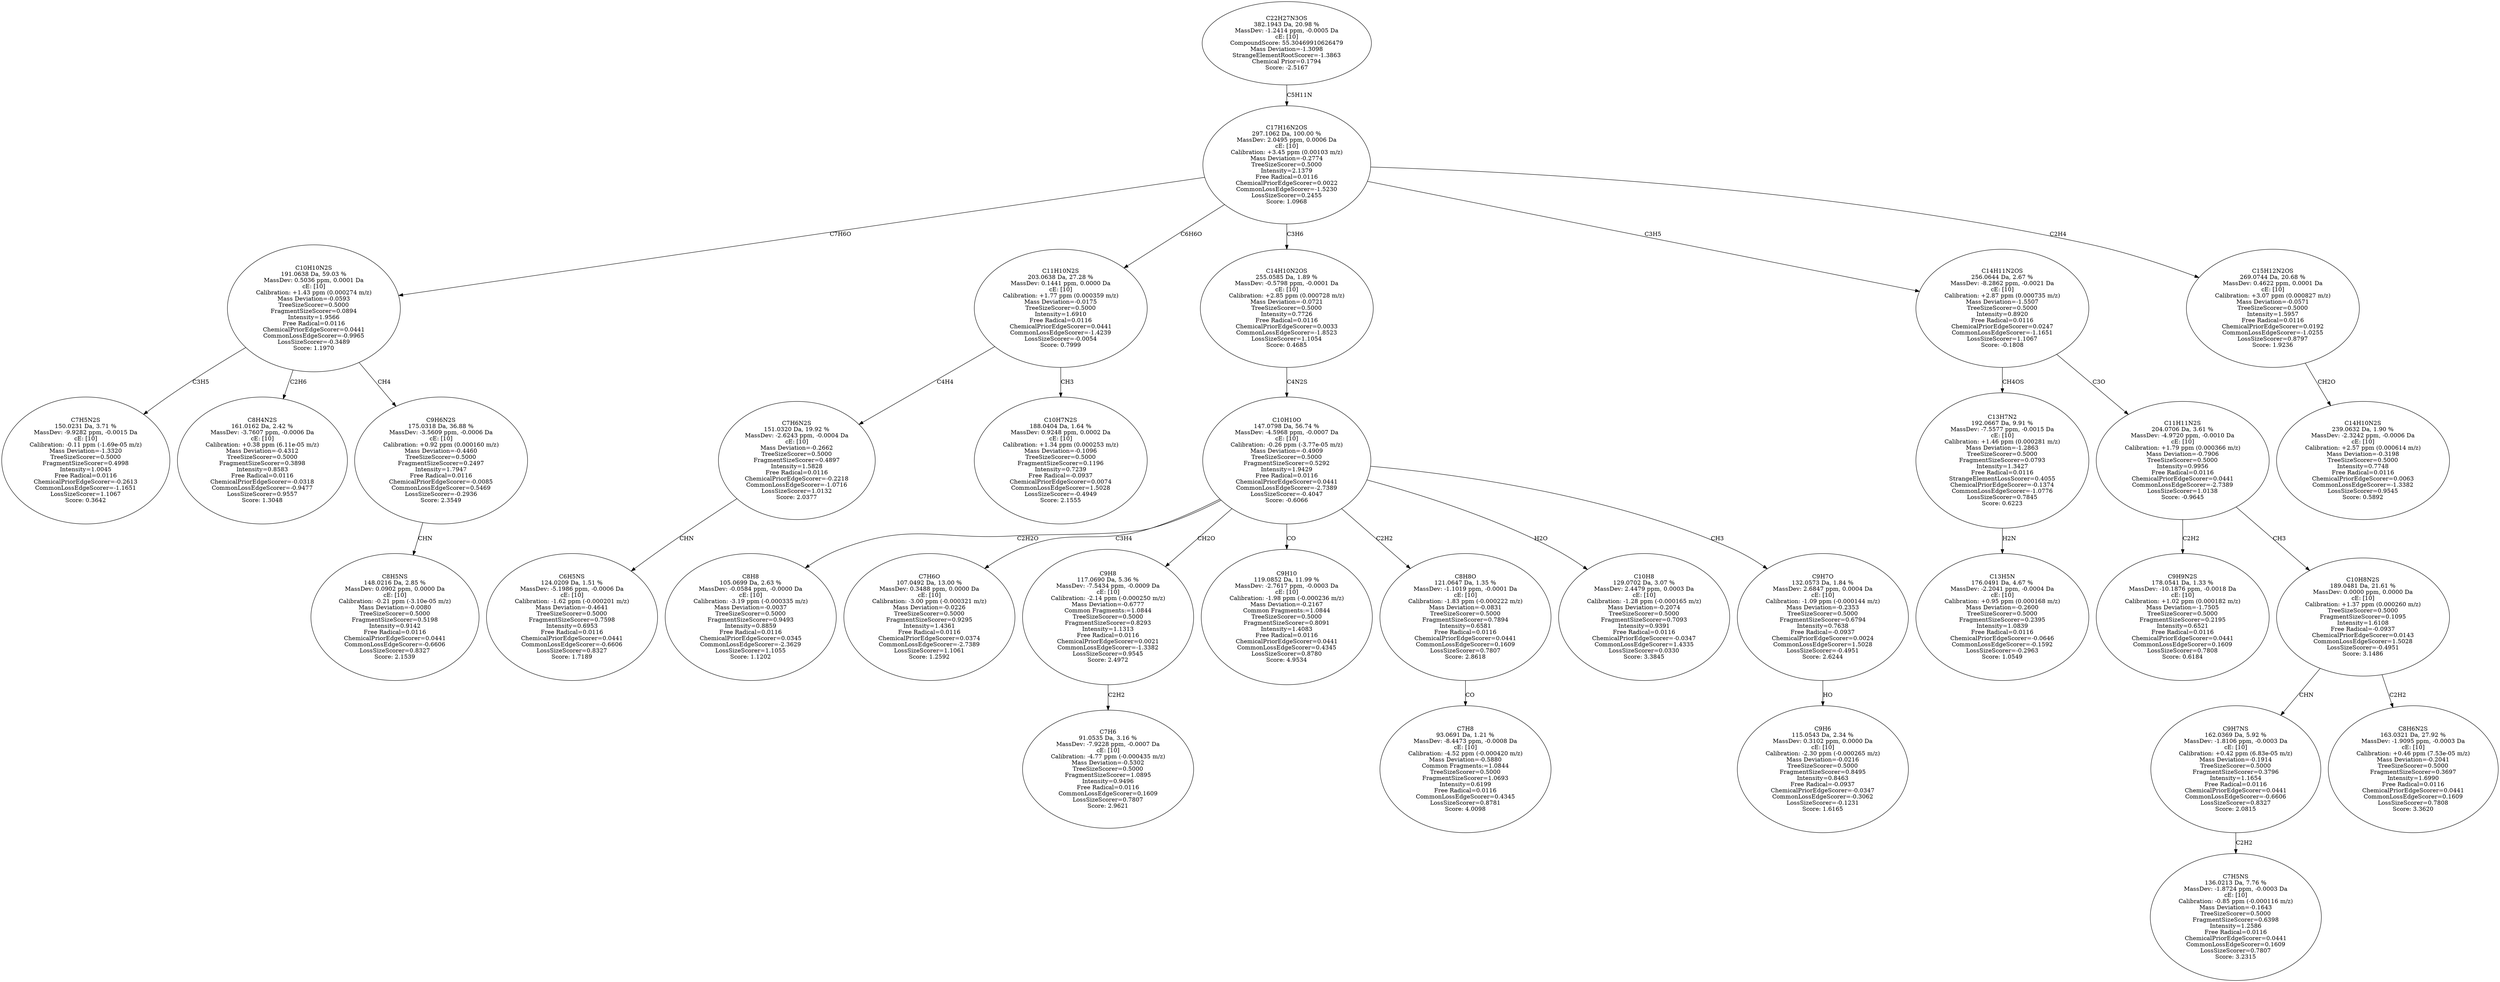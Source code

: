 strict digraph {
v1 [label="C7H5N2S\n150.0231 Da, 3.71 %\nMassDev: -9.9282 ppm, -0.0015 Da\ncE: [10]\nCalibration: -0.11 ppm (-1.69e-05 m/z)\nMass Deviation=-1.3320\nTreeSizeScorer=0.5000\nFragmentSizeScorer=0.4998\nIntensity=1.0045\nFree Radical=0.0116\nChemicalPriorEdgeScorer=-0.2613\nCommonLossEdgeScorer=-1.1651\nLossSizeScorer=1.1067\nScore: 0.3642"];
v2 [label="C8H4N2S\n161.0162 Da, 2.42 %\nMassDev: -3.7607 ppm, -0.0006 Da\ncE: [10]\nCalibration: +0.38 ppm (6.11e-05 m/z)\nMass Deviation=-0.4312\nTreeSizeScorer=0.5000\nFragmentSizeScorer=0.3898\nIntensity=0.8583\nFree Radical=0.0116\nChemicalPriorEdgeScorer=-0.0318\nCommonLossEdgeScorer=-0.9477\nLossSizeScorer=0.9557\nScore: 1.3048"];
v3 [label="C8H5NS\n148.0216 Da, 2.85 %\nMassDev: 0.0902 ppm, 0.0000 Da\ncE: [10]\nCalibration: -0.21 ppm (-3.10e-05 m/z)\nMass Deviation=-0.0080\nTreeSizeScorer=0.5000\nFragmentSizeScorer=0.5198\nIntensity=0.9142\nFree Radical=0.0116\nChemicalPriorEdgeScorer=0.0441\nCommonLossEdgeScorer=-0.6606\nLossSizeScorer=0.8327\nScore: 2.1539"];
v4 [label="C9H6N2S\n175.0318 Da, 36.88 %\nMassDev: -3.5609 ppm, -0.0006 Da\ncE: [10]\nCalibration: +0.92 ppm (0.000160 m/z)\nMass Deviation=-0.4460\nTreeSizeScorer=0.5000\nFragmentSizeScorer=0.2497\nIntensity=1.7947\nFree Radical=0.0116\nChemicalPriorEdgeScorer=-0.0085\nCommonLossEdgeScorer=0.5469\nLossSizeScorer=-0.2936\nScore: 2.3549"];
v5 [label="C10H10N2S\n191.0638 Da, 59.03 %\nMassDev: 0.5036 ppm, 0.0001 Da\ncE: [10]\nCalibration: +1.43 ppm (0.000274 m/z)\nMass Deviation=-0.0593\nTreeSizeScorer=0.5000\nFragmentSizeScorer=0.0894\nIntensity=1.9566\nFree Radical=0.0116\nChemicalPriorEdgeScorer=0.0441\nCommonLossEdgeScorer=-0.9965\nLossSizeScorer=-0.3489\nScore: 1.1970"];
v6 [label="C6H5NS\n124.0209 Da, 1.51 %\nMassDev: -5.1986 ppm, -0.0006 Da\ncE: [10]\nCalibration: -1.62 ppm (-0.000201 m/z)\nMass Deviation=-0.4641\nTreeSizeScorer=0.5000\nFragmentSizeScorer=0.7598\nIntensity=0.6953\nFree Radical=0.0116\nChemicalPriorEdgeScorer=0.0441\nCommonLossEdgeScorer=-0.6606\nLossSizeScorer=0.8327\nScore: 1.7189"];
v7 [label="C7H6N2S\n151.0320 Da, 19.92 %\nMassDev: -2.6243 ppm, -0.0004 Da\ncE: [10]\nMass Deviation=-0.2662\nTreeSizeScorer=0.5000\nFragmentSizeScorer=0.4897\nIntensity=1.5828\nFree Radical=0.0116\nChemicalPriorEdgeScorer=-0.2218\nCommonLossEdgeScorer=-1.0716\nLossSizeScorer=1.0132\nScore: 2.0377"];
v8 [label="C10H7N2S\n188.0404 Da, 1.64 %\nMassDev: 0.9248 ppm, 0.0002 Da\ncE: [10]\nCalibration: +1.34 ppm (0.000253 m/z)\nMass Deviation=-0.1096\nTreeSizeScorer=0.5000\nFragmentSizeScorer=0.1196\nIntensity=0.7239\nFree Radical=-0.0937\nChemicalPriorEdgeScorer=0.0074\nCommonLossEdgeScorer=1.5028\nLossSizeScorer=-0.4949\nScore: 2.1555"];
v9 [label="C11H10N2S\n203.0638 Da, 27.28 %\nMassDev: 0.1441 ppm, 0.0000 Da\ncE: [10]\nCalibration: +1.77 ppm (0.000359 m/z)\nMass Deviation=-0.0175\nTreeSizeScorer=0.5000\nIntensity=1.6910\nFree Radical=0.0116\nChemicalPriorEdgeScorer=0.0441\nCommonLossEdgeScorer=-1.4239\nLossSizeScorer=-0.0054\nScore: 0.7999"];
v10 [label="C8H8\n105.0699 Da, 2.63 %\nMassDev: -0.0584 ppm, -0.0000 Da\ncE: [10]\nCalibration: -3.19 ppm (-0.000335 m/z)\nMass Deviation=-0.0037\nTreeSizeScorer=0.5000\nFragmentSizeScorer=0.9493\nIntensity=0.8859\nFree Radical=0.0116\nChemicalPriorEdgeScorer=0.0345\nCommonLossEdgeScorer=-2.3629\nLossSizeScorer=1.1055\nScore: 1.1202"];
v11 [label="C7H6O\n107.0492 Da, 13.00 %\nMassDev: 0.3488 ppm, 0.0000 Da\ncE: [10]\nCalibration: -3.00 ppm (-0.000321 m/z)\nMass Deviation=-0.0226\nTreeSizeScorer=0.5000\nFragmentSizeScorer=0.9295\nIntensity=1.4361\nFree Radical=0.0116\nChemicalPriorEdgeScorer=0.0374\nCommonLossEdgeScorer=-2.7389\nLossSizeScorer=1.1061\nScore: 1.2592"];
v12 [label="C7H6\n91.0535 Da, 3.16 %\nMassDev: -7.9228 ppm, -0.0007 Da\ncE: [10]\nCalibration: -4.77 ppm (-0.000435 m/z)\nMass Deviation=-0.5302\nTreeSizeScorer=0.5000\nFragmentSizeScorer=1.0895\nIntensity=0.9496\nFree Radical=0.0116\nCommonLossEdgeScorer=0.1609\nLossSizeScorer=0.7807\nScore: 2.9621"];
v13 [label="C9H8\n117.0690 Da, 5.36 %\nMassDev: -7.5434 ppm, -0.0009 Da\ncE: [10]\nCalibration: -2.14 ppm (-0.000250 m/z)\nMass Deviation=-0.6777\nCommon Fragments:=1.0844\nTreeSizeScorer=0.5000\nFragmentSizeScorer=0.8293\nIntensity=1.1313\nFree Radical=0.0116\nChemicalPriorEdgeScorer=0.0021\nCommonLossEdgeScorer=-1.3382\nLossSizeScorer=0.9545\nScore: 2.4972"];
v14 [label="C9H10\n119.0852 Da, 11.99 %\nMassDev: -2.7617 ppm, -0.0003 Da\ncE: [10]\nCalibration: -1.98 ppm (-0.000236 m/z)\nMass Deviation=-0.2167\nCommon Fragments:=1.0844\nTreeSizeScorer=0.5000\nFragmentSizeScorer=0.8091\nIntensity=1.4083\nFree Radical=0.0116\nChemicalPriorEdgeScorer=0.0441\nCommonLossEdgeScorer=0.4345\nLossSizeScorer=0.8780\nScore: 4.9534"];
v15 [label="C7H8\n93.0691 Da, 1.21 %\nMassDev: -8.4473 ppm, -0.0008 Da\ncE: [10]\nCalibration: -4.52 ppm (-0.000420 m/z)\nMass Deviation=-0.5880\nCommon Fragments:=1.0844\nTreeSizeScorer=0.5000\nFragmentSizeScorer=1.0693\nIntensity=0.6199\nFree Radical=0.0116\nCommonLossEdgeScorer=0.4345\nLossSizeScorer=0.8781\nScore: 4.0098"];
v16 [label="C8H8O\n121.0647 Da, 1.35 %\nMassDev: -1.1019 ppm, -0.0001 Da\ncE: [10]\nCalibration: -1.83 ppm (-0.000222 m/z)\nMass Deviation=-0.0831\nTreeSizeScorer=0.5000\nFragmentSizeScorer=0.7894\nIntensity=0.6581\nFree Radical=0.0116\nChemicalPriorEdgeScorer=0.0441\nCommonLossEdgeScorer=0.1609\nLossSizeScorer=0.7807\nScore: 2.8618"];
v17 [label="C10H8\n129.0702 Da, 3.07 %\nMassDev: 2.4479 ppm, 0.0003 Da\ncE: [10]\nCalibration: -1.28 ppm (-0.000165 m/z)\nMass Deviation=-0.2074\nTreeSizeScorer=0.5000\nFragmentSizeScorer=0.7093\nIntensity=0.9391\nFree Radical=0.0116\nChemicalPriorEdgeScorer=-0.0347\nCommonLossEdgeScorer=1.4335\nLossSizeScorer=0.0330\nScore: 3.3845"];
v18 [label="C9H6\n115.0543 Da, 2.34 %\nMassDev: 0.3102 ppm, 0.0000 Da\ncE: [10]\nCalibration: -2.30 ppm (-0.000265 m/z)\nMass Deviation=-0.0216\nTreeSizeScorer=0.5000\nFragmentSizeScorer=0.8495\nIntensity=0.8463\nFree Radical=-0.0937\nChemicalPriorEdgeScorer=-0.0347\nCommonLossEdgeScorer=-0.3062\nLossSizeScorer=-0.1231\nScore: 1.6165"];
v19 [label="C9H7O\n132.0573 Da, 1.84 %\nMassDev: 2.6847 ppm, 0.0004 Da\ncE: [10]\nCalibration: -1.09 ppm (-0.000144 m/z)\nMass Deviation=-0.2353\nTreeSizeScorer=0.5000\nFragmentSizeScorer=0.6794\nIntensity=0.7638\nFree Radical=-0.0937\nChemicalPriorEdgeScorer=0.0024\nCommonLossEdgeScorer=1.5028\nLossSizeScorer=-0.4951\nScore: 2.6244"];
v20 [label="C10H10O\n147.0798 Da, 56.74 %\nMassDev: -4.5968 ppm, -0.0007 Da\ncE: [10]\nCalibration: -0.26 ppm (-3.77e-05 m/z)\nMass Deviation=-0.4909\nTreeSizeScorer=0.5000\nFragmentSizeScorer=0.5292\nIntensity=1.9429\nFree Radical=0.0116\nChemicalPriorEdgeScorer=0.0441\nCommonLossEdgeScorer=-2.7389\nLossSizeScorer=-0.4047\nScore: -0.6066"];
v21 [label="C14H10N2OS\n255.0585 Da, 1.89 %\nMassDev: -0.5798 ppm, -0.0001 Da\ncE: [10]\nCalibration: +2.85 ppm (0.000728 m/z)\nMass Deviation=-0.0721\nTreeSizeScorer=0.5000\nIntensity=0.7726\nFree Radical=0.0116\nChemicalPriorEdgeScorer=0.0033\nCommonLossEdgeScorer=-1.8523\nLossSizeScorer=1.1054\nScore: 0.4685"];
v22 [label="C13H5N\n176.0491 Da, 4.67 %\nMassDev: -2.2041 ppm, -0.0004 Da\ncE: [10]\nCalibration: +0.95 ppm (0.000168 m/z)\nMass Deviation=-0.2600\nTreeSizeScorer=0.5000\nFragmentSizeScorer=0.2395\nIntensity=1.0839\nFree Radical=0.0116\nChemicalPriorEdgeScorer=-0.0646\nCommonLossEdgeScorer=-0.1592\nLossSizeScorer=-0.2963\nScore: 1.0549"];
v23 [label="C13H7N2\n192.0667 Da, 9.91 %\nMassDev: -7.5577 ppm, -0.0015 Da\ncE: [10]\nCalibration: +1.46 ppm (0.000281 m/z)\nMass Deviation=-1.2863\nTreeSizeScorer=0.5000\nFragmentSizeScorer=0.0793\nIntensity=1.3427\nFree Radical=0.0116\nStrangeElementLossScorer=0.4055\nChemicalPriorEdgeScorer=-0.1374\nCommonLossEdgeScorer=-1.0776\nLossSizeScorer=0.7845\nScore: 0.6223"];
v24 [label="C9H9N2S\n178.0541 Da, 1.33 %\nMassDev: -10.1876 ppm, -0.0018 Da\ncE: [10]\nCalibration: +1.02 ppm (0.000182 m/z)\nMass Deviation=-1.7505\nTreeSizeScorer=0.5000\nFragmentSizeScorer=0.2195\nIntensity=0.6521\nFree Radical=0.0116\nChemicalPriorEdgeScorer=0.0441\nCommonLossEdgeScorer=0.1609\nLossSizeScorer=0.7808\nScore: 0.6184"];
v25 [label="C7H5NS\n136.0213 Da, 7.76 %\nMassDev: -1.8724 ppm, -0.0003 Da\ncE: [10]\nCalibration: -0.85 ppm (-0.000116 m/z)\nMass Deviation=-0.1643\nTreeSizeScorer=0.5000\nFragmentSizeScorer=0.6398\nIntensity=1.2586\nFree Radical=0.0116\nChemicalPriorEdgeScorer=0.0441\nCommonLossEdgeScorer=0.1609\nLossSizeScorer=0.7807\nScore: 3.2315"];
v26 [label="C9H7NS\n162.0369 Da, 5.92 %\nMassDev: -1.8106 ppm, -0.0003 Da\ncE: [10]\nCalibration: +0.42 ppm (6.83e-05 m/z)\nMass Deviation=-0.1914\nTreeSizeScorer=0.5000\nFragmentSizeScorer=0.3796\nIntensity=1.1654\nFree Radical=0.0116\nChemicalPriorEdgeScorer=0.0441\nCommonLossEdgeScorer=-0.6606\nLossSizeScorer=0.8327\nScore: 2.0815"];
v27 [label="C8H6N2S\n163.0321 Da, 27.92 %\nMassDev: -1.9095 ppm, -0.0003 Da\ncE: [10]\nCalibration: +0.46 ppm (7.53e-05 m/z)\nMass Deviation=-0.2041\nTreeSizeScorer=0.5000\nFragmentSizeScorer=0.3697\nIntensity=1.6990\nFree Radical=0.0116\nChemicalPriorEdgeScorer=0.0441\nCommonLossEdgeScorer=0.1609\nLossSizeScorer=0.7808\nScore: 3.3620"];
v28 [label="C10H8N2S\n189.0481 Da, 21.61 %\nMassDev: 0.0000 ppm, 0.0000 Da\ncE: [10]\nCalibration: +1.37 ppm (0.000260 m/z)\nTreeSizeScorer=0.5000\nFragmentSizeScorer=0.1095\nIntensity=1.6108\nFree Radical=-0.0937\nChemicalPriorEdgeScorer=0.0143\nCommonLossEdgeScorer=1.5028\nLossSizeScorer=-0.4951\nScore: 3.1486"];
v29 [label="C11H11N2S\n204.0706 Da, 3.61 %\nMassDev: -4.9720 ppm, -0.0010 Da\ncE: [10]\nCalibration: +1.79 ppm (0.000366 m/z)\nMass Deviation=-0.7906\nTreeSizeScorer=0.5000\nIntensity=0.9956\nFree Radical=0.0116\nChemicalPriorEdgeScorer=0.0441\nCommonLossEdgeScorer=-2.7389\nLossSizeScorer=1.0138\nScore: -0.9645"];
v30 [label="C14H11N2OS\n256.0644 Da, 2.67 %\nMassDev: -8.2862 ppm, -0.0021 Da\ncE: [10]\nCalibration: +2.87 ppm (0.000735 m/z)\nMass Deviation=-1.5507\nTreeSizeScorer=0.5000\nIntensity=0.8920\nFree Radical=0.0116\nChemicalPriorEdgeScorer=0.0247\nCommonLossEdgeScorer=-1.1651\nLossSizeScorer=1.1067\nScore: -0.1808"];
v31 [label="C14H10N2S\n239.0632 Da, 1.90 %\nMassDev: -2.3242 ppm, -0.0006 Da\ncE: [10]\nCalibration: +2.57 ppm (0.000614 m/z)\nMass Deviation=-0.3198\nTreeSizeScorer=0.5000\nIntensity=0.7748\nFree Radical=0.0116\nChemicalPriorEdgeScorer=0.0063\nCommonLossEdgeScorer=-1.3382\nLossSizeScorer=0.9545\nScore: 0.5892"];
v32 [label="C15H12N2OS\n269.0744 Da, 20.68 %\nMassDev: 0.4622 ppm, 0.0001 Da\ncE: [10]\nCalibration: +3.07 ppm (0.000827 m/z)\nMass Deviation=-0.0571\nTreeSizeScorer=0.5000\nIntensity=1.5957\nFree Radical=0.0116\nChemicalPriorEdgeScorer=0.0192\nCommonLossEdgeScorer=-1.0255\nLossSizeScorer=0.8797\nScore: 1.9236"];
v33 [label="C17H16N2OS\n297.1062 Da, 100.00 %\nMassDev: 2.0495 ppm, 0.0006 Da\ncE: [10]\nCalibration: +3.45 ppm (0.00103 m/z)\nMass Deviation=-0.2774\nTreeSizeScorer=0.5000\nIntensity=2.1379\nFree Radical=0.0116\nChemicalPriorEdgeScorer=0.0022\nCommonLossEdgeScorer=-1.5230\nLossSizeScorer=0.2455\nScore: 1.0968"];
v34 [label="C22H27N3OS\n382.1943 Da, 20.98 %\nMassDev: -1.2414 ppm, -0.0005 Da\ncE: [10]\nCompoundScore: 55.30469910626479\nMass Deviation=-1.3098\nStrangeElementRootScorer=-1.3863\nChemical Prior=0.1794\nScore: -2.5167"];
v5 -> v1 [label="C3H5"];
v5 -> v2 [label="C2H6"];
v4 -> v3 [label="CHN"];
v5 -> v4 [label="CH4"];
v33 -> v5 [label="C7H6O"];
v7 -> v6 [label="CHN"];
v9 -> v7 [label="C4H4"];
v9 -> v8 [label="CH3"];
v33 -> v9 [label="C6H6O"];
v20 -> v10 [label="C2H2O"];
v20 -> v11 [label="C3H4"];
v13 -> v12 [label="C2H2"];
v20 -> v13 [label="CH2O"];
v20 -> v14 [label="CO"];
v16 -> v15 [label="CO"];
v20 -> v16 [label="C2H2"];
v20 -> v17 [label="H2O"];
v19 -> v18 [label="HO"];
v20 -> v19 [label="CH3"];
v21 -> v20 [label="C4N2S"];
v33 -> v21 [label="C3H6"];
v23 -> v22 [label="H2N"];
v30 -> v23 [label="CH4OS"];
v29 -> v24 [label="C2H2"];
v26 -> v25 [label="C2H2"];
v28 -> v26 [label="CHN"];
v28 -> v27 [label="C2H2"];
v29 -> v28 [label="CH3"];
v30 -> v29 [label="C3O"];
v33 -> v30 [label="C3H5"];
v32 -> v31 [label="CH2O"];
v33 -> v32 [label="C2H4"];
v34 -> v33 [label="C5H11N"];
}